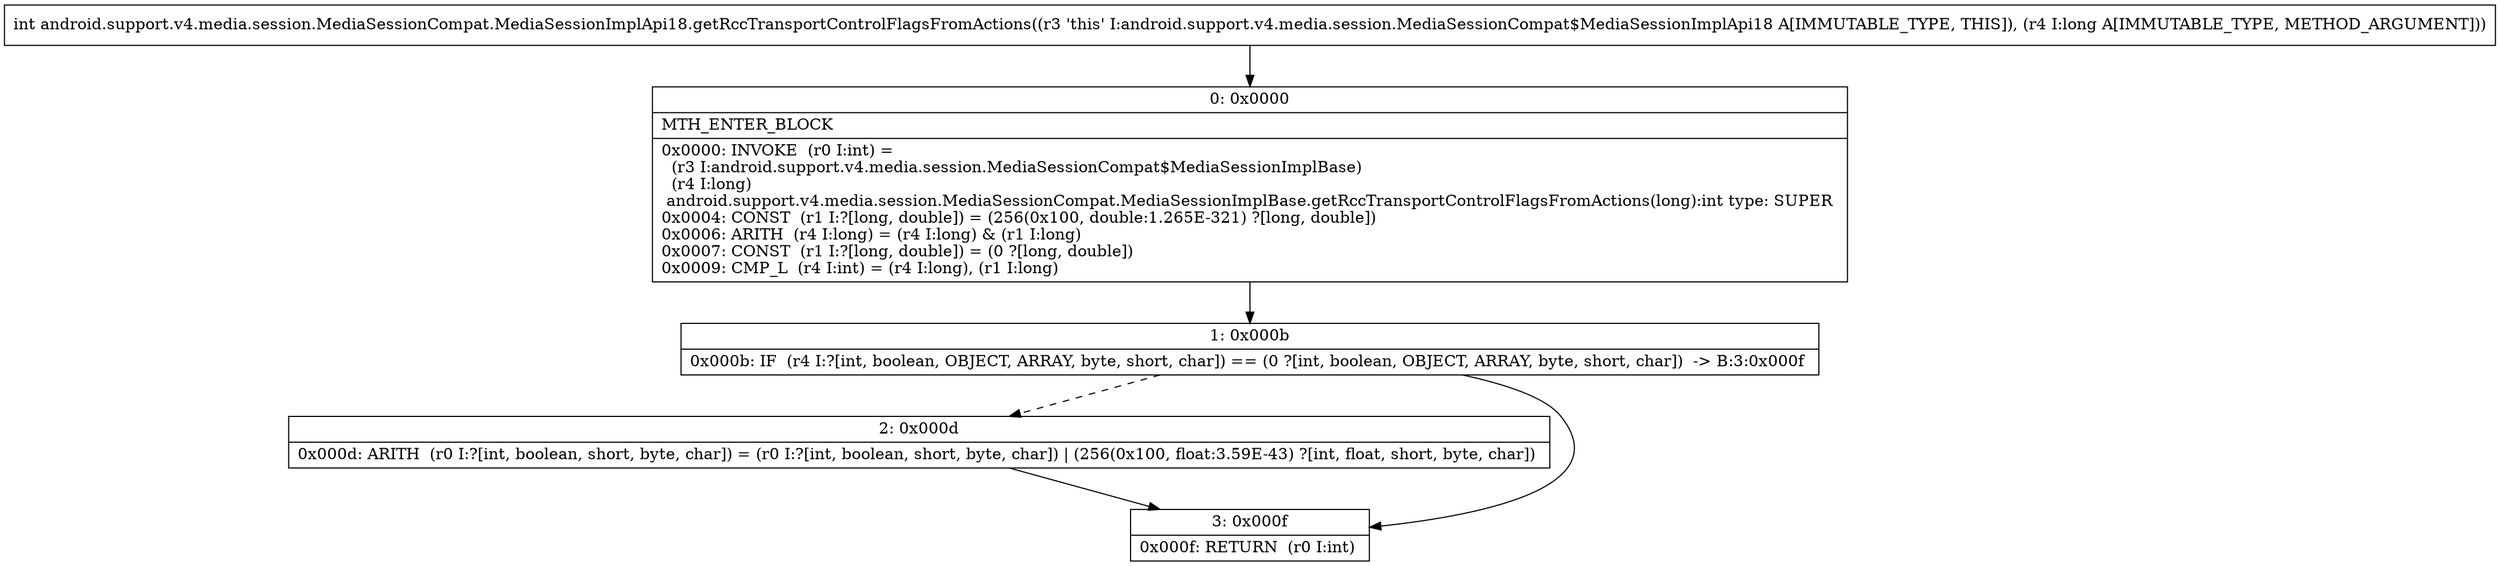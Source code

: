 digraph "CFG forandroid.support.v4.media.session.MediaSessionCompat.MediaSessionImplApi18.getRccTransportControlFlagsFromActions(J)I" {
Node_0 [shape=record,label="{0\:\ 0x0000|MTH_ENTER_BLOCK\l|0x0000: INVOKE  (r0 I:int) = \l  (r3 I:android.support.v4.media.session.MediaSessionCompat$MediaSessionImplBase)\l  (r4 I:long)\l android.support.v4.media.session.MediaSessionCompat.MediaSessionImplBase.getRccTransportControlFlagsFromActions(long):int type: SUPER \l0x0004: CONST  (r1 I:?[long, double]) = (256(0x100, double:1.265E\-321) ?[long, double]) \l0x0006: ARITH  (r4 I:long) = (r4 I:long) & (r1 I:long) \l0x0007: CONST  (r1 I:?[long, double]) = (0 ?[long, double]) \l0x0009: CMP_L  (r4 I:int) = (r4 I:long), (r1 I:long) \l}"];
Node_1 [shape=record,label="{1\:\ 0x000b|0x000b: IF  (r4 I:?[int, boolean, OBJECT, ARRAY, byte, short, char]) == (0 ?[int, boolean, OBJECT, ARRAY, byte, short, char])  \-\> B:3:0x000f \l}"];
Node_2 [shape=record,label="{2\:\ 0x000d|0x000d: ARITH  (r0 I:?[int, boolean, short, byte, char]) = (r0 I:?[int, boolean, short, byte, char]) \| (256(0x100, float:3.59E\-43) ?[int, float, short, byte, char]) \l}"];
Node_3 [shape=record,label="{3\:\ 0x000f|0x000f: RETURN  (r0 I:int) \l}"];
MethodNode[shape=record,label="{int android.support.v4.media.session.MediaSessionCompat.MediaSessionImplApi18.getRccTransportControlFlagsFromActions((r3 'this' I:android.support.v4.media.session.MediaSessionCompat$MediaSessionImplApi18 A[IMMUTABLE_TYPE, THIS]), (r4 I:long A[IMMUTABLE_TYPE, METHOD_ARGUMENT])) }"];
MethodNode -> Node_0;
Node_0 -> Node_1;
Node_1 -> Node_2[style=dashed];
Node_1 -> Node_3;
Node_2 -> Node_3;
}

